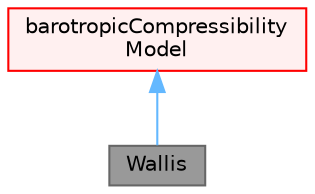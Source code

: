 digraph "Wallis"
{
 // LATEX_PDF_SIZE
  bgcolor="transparent";
  edge [fontname=Helvetica,fontsize=10,labelfontname=Helvetica,labelfontsize=10];
  node [fontname=Helvetica,fontsize=10,shape=box,height=0.2,width=0.4];
  Node1 [id="Node000001",label="Wallis",height=0.2,width=0.4,color="gray40", fillcolor="grey60", style="filled", fontcolor="black",tooltip="Wallis compressibility model."];
  Node2 -> Node1 [id="edge1_Node000001_Node000002",dir="back",color="steelblue1",style="solid",tooltip=" "];
  Node2 [id="Node000002",label="barotropicCompressibility\lModel",height=0.2,width=0.4,color="red", fillcolor="#FFF0F0", style="filled",URL="$classFoam_1_1barotropicCompressibilityModel.html",tooltip="Abstract class for barotropic compressibility models."];
}
